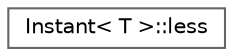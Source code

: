 digraph "Graphical Class Hierarchy"
{
 // LATEX_PDF_SIZE
  bgcolor="transparent";
  edge [fontname=Helvetica,fontsize=10,labelfontname=Helvetica,labelfontsize=10];
  node [fontname=Helvetica,fontsize=10,shape=box,height=0.2,width=0.4];
  rankdir="LR";
  Node0 [id="Node000000",label="Instant\< T \>::less",height=0.2,width=0.4,color="grey40", fillcolor="white", style="filled",URL="$structFoam_1_1Instant_1_1less.html",tooltip=" "];
}
